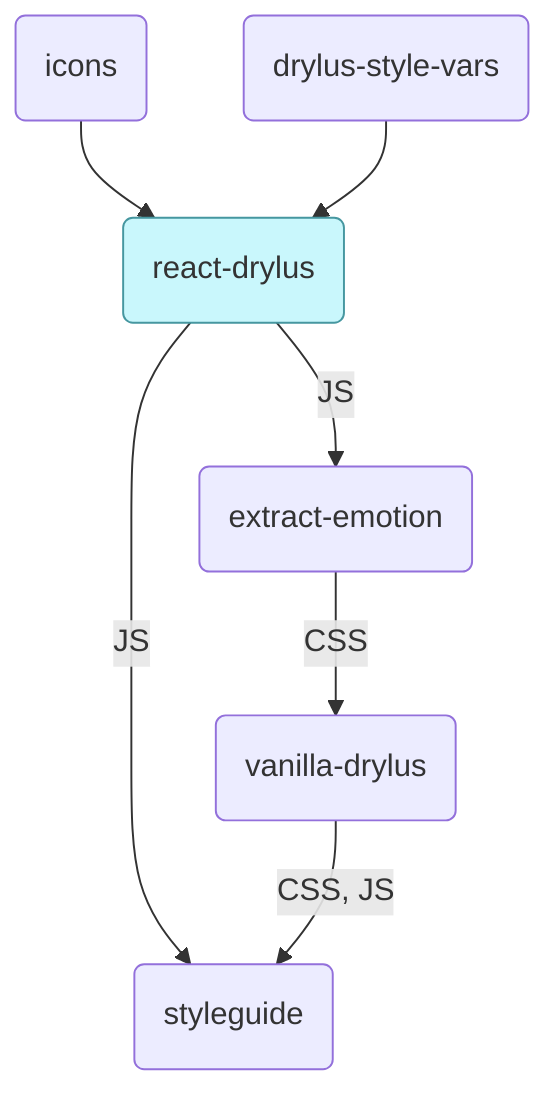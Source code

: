 graph TD
    A(icons)
    B(drylus-style-vars)
    A --> C(react-drylus)
    B --> C
    D(extract-emotion)
    E(styleguide)
    C -- JS --> D
    C -- JS --> E
    F(vanilla-drylus) -- CSS, JS --> E
    D -- CSS --> F
    style C fill:#c9f7fc,stroke:#4697a0
